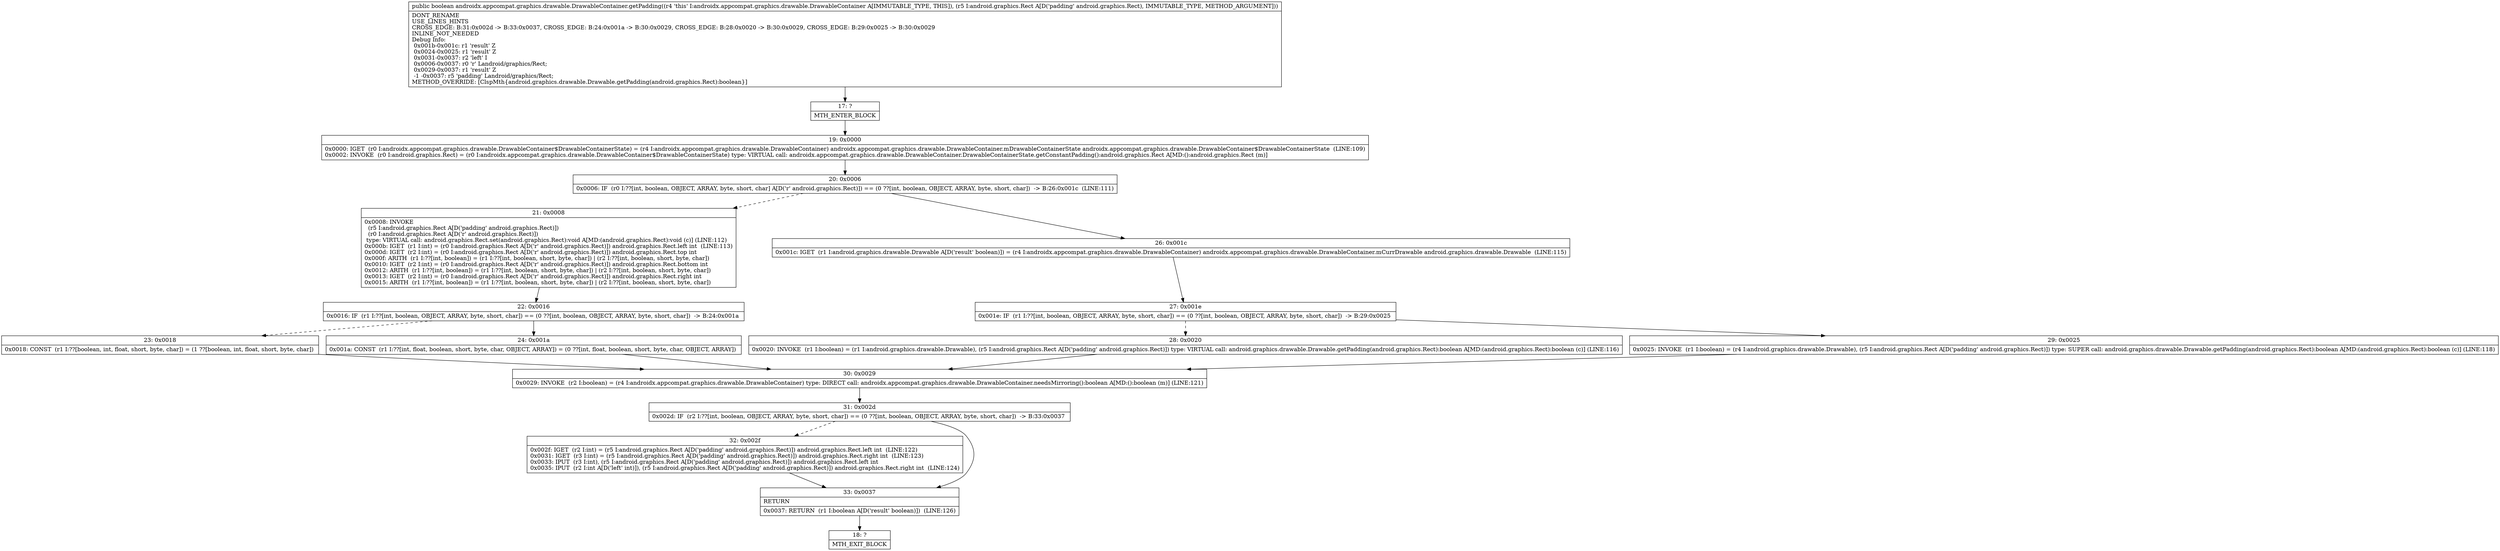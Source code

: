 digraph "CFG forandroidx.appcompat.graphics.drawable.DrawableContainer.getPadding(Landroid\/graphics\/Rect;)Z" {
Node_17 [shape=record,label="{17\:\ ?|MTH_ENTER_BLOCK\l}"];
Node_19 [shape=record,label="{19\:\ 0x0000|0x0000: IGET  (r0 I:androidx.appcompat.graphics.drawable.DrawableContainer$DrawableContainerState) = (r4 I:androidx.appcompat.graphics.drawable.DrawableContainer) androidx.appcompat.graphics.drawable.DrawableContainer.mDrawableContainerState androidx.appcompat.graphics.drawable.DrawableContainer$DrawableContainerState  (LINE:109)\l0x0002: INVOKE  (r0 I:android.graphics.Rect) = (r0 I:androidx.appcompat.graphics.drawable.DrawableContainer$DrawableContainerState) type: VIRTUAL call: androidx.appcompat.graphics.drawable.DrawableContainer.DrawableContainerState.getConstantPadding():android.graphics.Rect A[MD:():android.graphics.Rect (m)]\l}"];
Node_20 [shape=record,label="{20\:\ 0x0006|0x0006: IF  (r0 I:??[int, boolean, OBJECT, ARRAY, byte, short, char] A[D('r' android.graphics.Rect)]) == (0 ??[int, boolean, OBJECT, ARRAY, byte, short, char])  \-\> B:26:0x001c  (LINE:111)\l}"];
Node_21 [shape=record,label="{21\:\ 0x0008|0x0008: INVOKE  \l  (r5 I:android.graphics.Rect A[D('padding' android.graphics.Rect)])\l  (r0 I:android.graphics.Rect A[D('r' android.graphics.Rect)])\l type: VIRTUAL call: android.graphics.Rect.set(android.graphics.Rect):void A[MD:(android.graphics.Rect):void (c)] (LINE:112)\l0x000b: IGET  (r1 I:int) = (r0 I:android.graphics.Rect A[D('r' android.graphics.Rect)]) android.graphics.Rect.left int  (LINE:113)\l0x000d: IGET  (r2 I:int) = (r0 I:android.graphics.Rect A[D('r' android.graphics.Rect)]) android.graphics.Rect.top int \l0x000f: ARITH  (r1 I:??[int, boolean]) = (r1 I:??[int, boolean, short, byte, char]) \| (r2 I:??[int, boolean, short, byte, char]) \l0x0010: IGET  (r2 I:int) = (r0 I:android.graphics.Rect A[D('r' android.graphics.Rect)]) android.graphics.Rect.bottom int \l0x0012: ARITH  (r1 I:??[int, boolean]) = (r1 I:??[int, boolean, short, byte, char]) \| (r2 I:??[int, boolean, short, byte, char]) \l0x0013: IGET  (r2 I:int) = (r0 I:android.graphics.Rect A[D('r' android.graphics.Rect)]) android.graphics.Rect.right int \l0x0015: ARITH  (r1 I:??[int, boolean]) = (r1 I:??[int, boolean, short, byte, char]) \| (r2 I:??[int, boolean, short, byte, char]) \l}"];
Node_22 [shape=record,label="{22\:\ 0x0016|0x0016: IF  (r1 I:??[int, boolean, OBJECT, ARRAY, byte, short, char]) == (0 ??[int, boolean, OBJECT, ARRAY, byte, short, char])  \-\> B:24:0x001a \l}"];
Node_23 [shape=record,label="{23\:\ 0x0018|0x0018: CONST  (r1 I:??[boolean, int, float, short, byte, char]) = (1 ??[boolean, int, float, short, byte, char]) \l}"];
Node_30 [shape=record,label="{30\:\ 0x0029|0x0029: INVOKE  (r2 I:boolean) = (r4 I:androidx.appcompat.graphics.drawable.DrawableContainer) type: DIRECT call: androidx.appcompat.graphics.drawable.DrawableContainer.needsMirroring():boolean A[MD:():boolean (m)] (LINE:121)\l}"];
Node_31 [shape=record,label="{31\:\ 0x002d|0x002d: IF  (r2 I:??[int, boolean, OBJECT, ARRAY, byte, short, char]) == (0 ??[int, boolean, OBJECT, ARRAY, byte, short, char])  \-\> B:33:0x0037 \l}"];
Node_32 [shape=record,label="{32\:\ 0x002f|0x002f: IGET  (r2 I:int) = (r5 I:android.graphics.Rect A[D('padding' android.graphics.Rect)]) android.graphics.Rect.left int  (LINE:122)\l0x0031: IGET  (r3 I:int) = (r5 I:android.graphics.Rect A[D('padding' android.graphics.Rect)]) android.graphics.Rect.right int  (LINE:123)\l0x0033: IPUT  (r3 I:int), (r5 I:android.graphics.Rect A[D('padding' android.graphics.Rect)]) android.graphics.Rect.left int \l0x0035: IPUT  (r2 I:int A[D('left' int)]), (r5 I:android.graphics.Rect A[D('padding' android.graphics.Rect)]) android.graphics.Rect.right int  (LINE:124)\l}"];
Node_33 [shape=record,label="{33\:\ 0x0037|RETURN\l|0x0037: RETURN  (r1 I:boolean A[D('result' boolean)])  (LINE:126)\l}"];
Node_18 [shape=record,label="{18\:\ ?|MTH_EXIT_BLOCK\l}"];
Node_24 [shape=record,label="{24\:\ 0x001a|0x001a: CONST  (r1 I:??[int, float, boolean, short, byte, char, OBJECT, ARRAY]) = (0 ??[int, float, boolean, short, byte, char, OBJECT, ARRAY]) \l}"];
Node_26 [shape=record,label="{26\:\ 0x001c|0x001c: IGET  (r1 I:android.graphics.drawable.Drawable A[D('result' boolean)]) = (r4 I:androidx.appcompat.graphics.drawable.DrawableContainer) androidx.appcompat.graphics.drawable.DrawableContainer.mCurrDrawable android.graphics.drawable.Drawable  (LINE:115)\l}"];
Node_27 [shape=record,label="{27\:\ 0x001e|0x001e: IF  (r1 I:??[int, boolean, OBJECT, ARRAY, byte, short, char]) == (0 ??[int, boolean, OBJECT, ARRAY, byte, short, char])  \-\> B:29:0x0025 \l}"];
Node_28 [shape=record,label="{28\:\ 0x0020|0x0020: INVOKE  (r1 I:boolean) = (r1 I:android.graphics.drawable.Drawable), (r5 I:android.graphics.Rect A[D('padding' android.graphics.Rect)]) type: VIRTUAL call: android.graphics.drawable.Drawable.getPadding(android.graphics.Rect):boolean A[MD:(android.graphics.Rect):boolean (c)] (LINE:116)\l}"];
Node_29 [shape=record,label="{29\:\ 0x0025|0x0025: INVOKE  (r1 I:boolean) = (r4 I:android.graphics.drawable.Drawable), (r5 I:android.graphics.Rect A[D('padding' android.graphics.Rect)]) type: SUPER call: android.graphics.drawable.Drawable.getPadding(android.graphics.Rect):boolean A[MD:(android.graphics.Rect):boolean (c)] (LINE:118)\l}"];
MethodNode[shape=record,label="{public boolean androidx.appcompat.graphics.drawable.DrawableContainer.getPadding((r4 'this' I:androidx.appcompat.graphics.drawable.DrawableContainer A[IMMUTABLE_TYPE, THIS]), (r5 I:android.graphics.Rect A[D('padding' android.graphics.Rect), IMMUTABLE_TYPE, METHOD_ARGUMENT]))  | DONT_RENAME\lUSE_LINES_HINTS\lCROSS_EDGE: B:31:0x002d \-\> B:33:0x0037, CROSS_EDGE: B:24:0x001a \-\> B:30:0x0029, CROSS_EDGE: B:28:0x0020 \-\> B:30:0x0029, CROSS_EDGE: B:29:0x0025 \-\> B:30:0x0029\lINLINE_NOT_NEEDED\lDebug Info:\l  0x001b\-0x001c: r1 'result' Z\l  0x0024\-0x0025: r1 'result' Z\l  0x0031\-0x0037: r2 'left' I\l  0x0006\-0x0037: r0 'r' Landroid\/graphics\/Rect;\l  0x0029\-0x0037: r1 'result' Z\l  \-1 \-0x0037: r5 'padding' Landroid\/graphics\/Rect;\lMETHOD_OVERRIDE: [ClspMth\{android.graphics.drawable.Drawable.getPadding(android.graphics.Rect):boolean\}]\l}"];
MethodNode -> Node_17;Node_17 -> Node_19;
Node_19 -> Node_20;
Node_20 -> Node_21[style=dashed];
Node_20 -> Node_26;
Node_21 -> Node_22;
Node_22 -> Node_23[style=dashed];
Node_22 -> Node_24;
Node_23 -> Node_30;
Node_30 -> Node_31;
Node_31 -> Node_32[style=dashed];
Node_31 -> Node_33;
Node_32 -> Node_33;
Node_33 -> Node_18;
Node_24 -> Node_30;
Node_26 -> Node_27;
Node_27 -> Node_28[style=dashed];
Node_27 -> Node_29;
Node_28 -> Node_30;
Node_29 -> Node_30;
}

